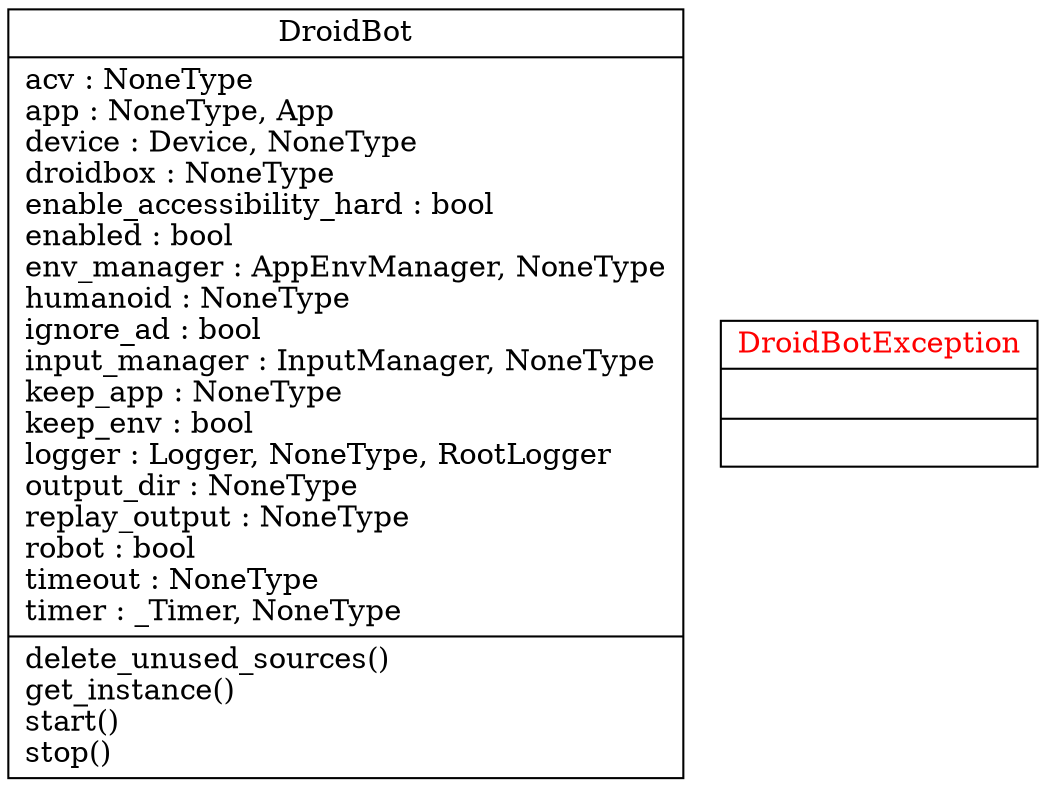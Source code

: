 digraph "classes_droidbot" {
charset="utf-8"
rankdir=BT
"0" [label="{DroidBot|acv : NoneType\lapp : NoneType, App\ldevice : Device, NoneType\ldroidbox : NoneType\lenable_accessibility_hard : bool\lenabled : bool\lenv_manager : AppEnvManager, NoneType\lhumanoid : NoneType\lignore_ad : bool\linput_manager : InputManager, NoneType\lkeep_app : NoneType\lkeep_env : bool\llogger : Logger, NoneType, RootLogger\loutput_dir : NoneType\lreplay_output : NoneType\lrobot : bool\ltimeout : NoneType\ltimer : _Timer, NoneType\l|delete_unused_sources()\lget_instance()\lstart()\lstop()\l}", shape="record"];
"1" [fontcolor="red", label="{DroidBotException|\l|}", shape="record"];
}
